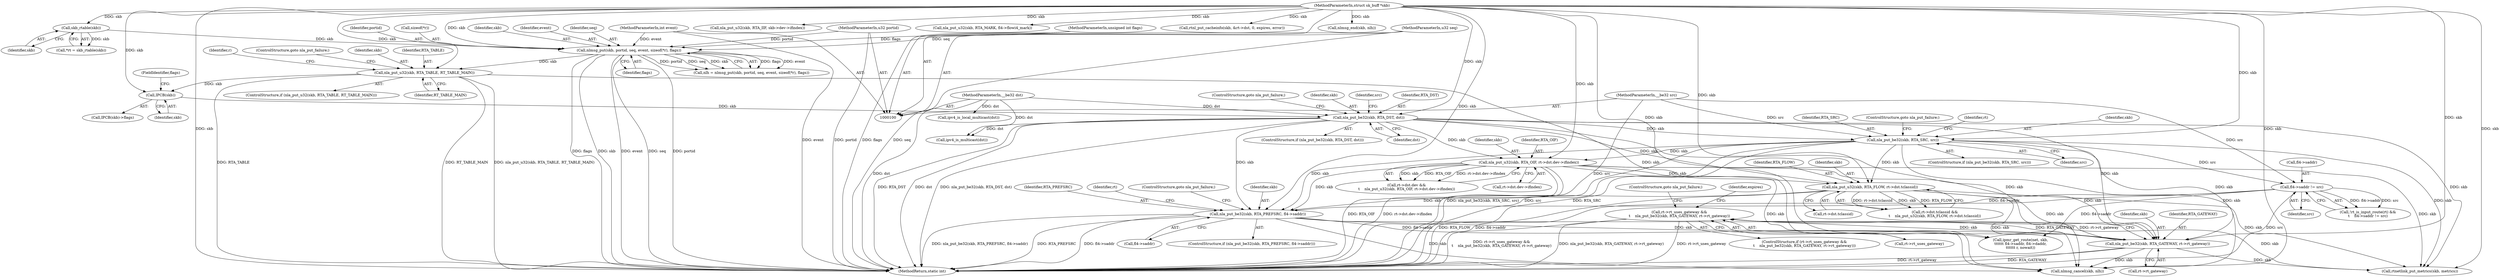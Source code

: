 digraph "0_linux_df4d92549f23e1c037e83323aff58a21b3de7fe0_1@pointer" {
"1000305" [label="(Call,rt->rt_uses_gateway &&\n\t    nla_put_be32(skb, RTA_GATEWAY, rt->rt_gateway))"];
"1000309" [label="(Call,nla_put_be32(skb, RTA_GATEWAY, rt->rt_gateway))"];
"1000258" [label="(Call,nla_put_u32(skb, RTA_OIF, rt->dst.dev->ifindex))"];
"1000232" [label="(Call,nla_put_be32(skb, RTA_DST, dst))"];
"1000222" [label="(Call,IPCB(skb))"];
"1000175" [label="(Call,nla_put_u32(skb, RTA_TABLE, RT_TABLE_MAIN))"];
"1000127" [label="(Call,nlmsg_put(skb, portid, seq, event, sizeof(*r), flags))"];
"1000115" [label="(Call,skb_rtable(skb))"];
"1000105" [label="(MethodParameterIn,struct sk_buff *skb)"];
"1000106" [label="(MethodParameterIn,u32 portid)"];
"1000107" [label="(MethodParameterIn,u32 seq)"];
"1000108" [label="(MethodParameterIn,int event)"];
"1000110" [label="(MethodParameterIn,unsigned int flags)"];
"1000102" [label="(MethodParameterIn,__be32 dst)"];
"1000246" [label="(Call,nla_put_be32(skb, RTA_SRC, src))"];
"1000103" [label="(MethodParameterIn,__be32 src)"];
"1000297" [label="(Call,nla_put_be32(skb, RTA_PREFSRC, fl4->saddr))"];
"1000276" [label="(Call,nla_put_u32(skb, RTA_FLOW, rt->dst.tclassid))"];
"1000290" [label="(Call,fl4->saddr != src)"];
"1000410" [label="(Call,ipmr_get_route(net, skb,\n\t\t\t\t\t\t fl4->saddr, fl4->daddr,\n\t\t\t\t\t\t r, nowait))"];
"1000296" [label="(ControlStructure,if (nla_put_be32(skb, RTA_PREFSRC, fl4->saddr)))"];
"1000236" [label="(ControlStructure,goto nla_put_failure;)"];
"1000175" [label="(Call,nla_put_u32(skb, RTA_TABLE, RT_TABLE_MAIN))"];
"1000249" [label="(Identifier,src)"];
"1000222" [label="(Call,IPCB(skb))"];
"1000116" [label="(Identifier,skb)"];
"1000450" [label="(Call,nla_put_u32(skb, RTA_IIF, skb->dev->ifindex))"];
"1000305" [label="(Call,rt->rt_uses_gateway &&\n\t    nla_put_be32(skb, RTA_GATEWAY, rt->rt_gateway))"];
"1000105" [label="(MethodParameterIn,struct sk_buff *skb)"];
"1000307" [label="(Identifier,rt)"];
"1000270" [label="(Call,rt->dst.tclassid &&\n\t    nla_put_u32(skb, RTA_FLOW, rt->dst.tclassid))"];
"1000176" [label="(Identifier,skb)"];
"1000128" [label="(Identifier,skb)"];
"1000255" [label="(Identifier,rt)"];
"1000298" [label="(Identifier,skb)"];
"1000309" [label="(Call,nla_put_be32(skb, RTA_GATEWAY, rt->rt_gateway))"];
"1000300" [label="(Call,fl4->saddr)"];
"1000303" [label="(ControlStructure,goto nla_put_failure;)"];
"1000367" [label="(Call,rtnetlink_put_metrics(skb, metrics))"];
"1000315" [label="(ControlStructure,goto nla_put_failure;)"];
"1000231" [label="(ControlStructure,if (nla_put_be32(skb, RTA_DST, dst)))"];
"1000401" [label="(Call,ipv4_is_local_multicast(dst))"];
"1000235" [label="(Identifier,dst)"];
"1000233" [label="(Identifier,skb)"];
"1000177" [label="(Identifier,RTA_TABLE)"];
"1000246" [label="(Call,nla_put_be32(skb, RTA_SRC, src))"];
"1000110" [label="(MethodParameterIn,unsigned int flags)"];
"1000247" [label="(Identifier,skb)"];
"1000131" [label="(Identifier,event)"];
"1000278" [label="(Identifier,RTA_FLOW)"];
"1000276" [label="(Call,nla_put_u32(skb, RTA_FLOW, rt->dst.tclassid))"];
"1000377" [label="(Call,nla_put_u32(skb, RTA_MARK, fl4->flowi4_mark))"];
"1000260" [label="(Identifier,RTA_OIF)"];
"1000102" [label="(MethodParameterIn,__be32 dst)"];
"1000130" [label="(Identifier,seq)"];
"1000248" [label="(Identifier,RTA_SRC)"];
"1000103" [label="(MethodParameterIn,__be32 src)"];
"1000221" [label="(Call,IPCB(skb)->flags)"];
"1000483" [label="(MethodReturn,static int)"];
"1000258" [label="(Call,nla_put_u32(skb, RTA_OIF, rt->dst.dev->ifindex))"];
"1000312" [label="(Call,rt->rt_gateway)"];
"1000174" [label="(ControlStructure,if (nla_put_u32(skb, RTA_TABLE, RT_TABLE_MAIN)))"];
"1000135" [label="(Identifier,flags)"];
"1000107" [label="(MethodParameterIn,u32 seq)"];
"1000317" [label="(Identifier,expires)"];
"1000461" [label="(Call,rtnl_put_cacheinfo(skb, &rt->dst, 0, expires, error))"];
"1000245" [label="(ControlStructure,if (nla_put_be32(skb, RTA_SRC, src)))"];
"1000311" [label="(Identifier,RTA_GATEWAY)"];
"1000477" [label="(Call,nlmsg_cancel(skb, nlh))"];
"1000473" [label="(Call,nlmsg_end(skb, nlh))"];
"1000125" [label="(Call,nlh = nlmsg_put(skb, portid, seq, event, sizeof(*r), flags))"];
"1000310" [label="(Identifier,skb)"];
"1000182" [label="(Identifier,r)"];
"1000223" [label="(Identifier,skb)"];
"1000304" [label="(ControlStructure,if (rt->rt_uses_gateway &&\n\t    nla_put_be32(skb, RTA_GATEWAY, rt->rt_gateway)))"];
"1000179" [label="(ControlStructure,goto nla_put_failure;)"];
"1000397" [label="(Call,ipv4_is_multicast(dst))"];
"1000299" [label="(Identifier,RTA_PREFSRC)"];
"1000277" [label="(Identifier,skb)"];
"1000250" [label="(ControlStructure,goto nla_put_failure;)"];
"1000238" [label="(Identifier,src)"];
"1000297" [label="(Call,nla_put_be32(skb, RTA_PREFSRC, fl4->saddr))"];
"1000279" [label="(Call,rt->dst.tclassid)"];
"1000113" [label="(Call,*rt = skb_rtable(skb))"];
"1000178" [label="(Identifier,RT_TABLE_MAIN)"];
"1000234" [label="(Identifier,RTA_DST)"];
"1000108" [label="(MethodParameterIn,int event)"];
"1000232" [label="(Call,nla_put_be32(skb, RTA_DST, dst))"];
"1000115" [label="(Call,skb_rtable(skb))"];
"1000106" [label="(MethodParameterIn,u32 portid)"];
"1000286" [label="(Call,!rt_is_input_route(rt) &&\n\t    fl4->saddr != src)"];
"1000291" [label="(Call,fl4->saddr)"];
"1000127" [label="(Call,nlmsg_put(skb, portid, seq, event, sizeof(*r), flags))"];
"1000306" [label="(Call,rt->rt_uses_gateway)"];
"1000259" [label="(Identifier,skb)"];
"1000129" [label="(Identifier,portid)"];
"1000290" [label="(Call,fl4->saddr != src)"];
"1000224" [label="(FieldIdentifier,flags)"];
"1000294" [label="(Identifier,src)"];
"1000252" [label="(Call,rt->dst.dev &&\n\t    nla_put_u32(skb, RTA_OIF, rt->dst.dev->ifindex))"];
"1000132" [label="(Call,sizeof(*r))"];
"1000261" [label="(Call,rt->dst.dev->ifindex)"];
"1000305" -> "1000304"  [label="AST: "];
"1000305" -> "1000306"  [label="CFG: "];
"1000305" -> "1000309"  [label="CFG: "];
"1000306" -> "1000305"  [label="AST: "];
"1000309" -> "1000305"  [label="AST: "];
"1000315" -> "1000305"  [label="CFG: "];
"1000317" -> "1000305"  [label="CFG: "];
"1000305" -> "1000483"  [label="DDG: nla_put_be32(skb, RTA_GATEWAY, rt->rt_gateway)"];
"1000305" -> "1000483"  [label="DDG: rt->rt_uses_gateway &&\n\t    nla_put_be32(skb, RTA_GATEWAY, rt->rt_gateway)"];
"1000305" -> "1000483"  [label="DDG: rt->rt_uses_gateway"];
"1000309" -> "1000305"  [label="DDG: skb"];
"1000309" -> "1000305"  [label="DDG: RTA_GATEWAY"];
"1000309" -> "1000305"  [label="DDG: rt->rt_gateway"];
"1000309" -> "1000312"  [label="CFG: "];
"1000310" -> "1000309"  [label="AST: "];
"1000311" -> "1000309"  [label="AST: "];
"1000312" -> "1000309"  [label="AST: "];
"1000309" -> "1000483"  [label="DDG: rt->rt_gateway"];
"1000309" -> "1000483"  [label="DDG: RTA_GATEWAY"];
"1000258" -> "1000309"  [label="DDG: skb"];
"1000297" -> "1000309"  [label="DDG: skb"];
"1000232" -> "1000309"  [label="DDG: skb"];
"1000276" -> "1000309"  [label="DDG: skb"];
"1000246" -> "1000309"  [label="DDG: skb"];
"1000105" -> "1000309"  [label="DDG: skb"];
"1000309" -> "1000367"  [label="DDG: skb"];
"1000309" -> "1000477"  [label="DDG: skb"];
"1000258" -> "1000252"  [label="AST: "];
"1000258" -> "1000261"  [label="CFG: "];
"1000259" -> "1000258"  [label="AST: "];
"1000260" -> "1000258"  [label="AST: "];
"1000261" -> "1000258"  [label="AST: "];
"1000252" -> "1000258"  [label="CFG: "];
"1000258" -> "1000483"  [label="DDG: RTA_OIF"];
"1000258" -> "1000483"  [label="DDG: rt->dst.dev->ifindex"];
"1000258" -> "1000252"  [label="DDG: skb"];
"1000258" -> "1000252"  [label="DDG: RTA_OIF"];
"1000258" -> "1000252"  [label="DDG: rt->dst.dev->ifindex"];
"1000232" -> "1000258"  [label="DDG: skb"];
"1000246" -> "1000258"  [label="DDG: skb"];
"1000105" -> "1000258"  [label="DDG: skb"];
"1000258" -> "1000276"  [label="DDG: skb"];
"1000258" -> "1000297"  [label="DDG: skb"];
"1000258" -> "1000367"  [label="DDG: skb"];
"1000258" -> "1000477"  [label="DDG: skb"];
"1000232" -> "1000231"  [label="AST: "];
"1000232" -> "1000235"  [label="CFG: "];
"1000233" -> "1000232"  [label="AST: "];
"1000234" -> "1000232"  [label="AST: "];
"1000235" -> "1000232"  [label="AST: "];
"1000236" -> "1000232"  [label="CFG: "];
"1000238" -> "1000232"  [label="CFG: "];
"1000232" -> "1000483"  [label="DDG: dst"];
"1000232" -> "1000483"  [label="DDG: nla_put_be32(skb, RTA_DST, dst)"];
"1000232" -> "1000483"  [label="DDG: RTA_DST"];
"1000222" -> "1000232"  [label="DDG: skb"];
"1000105" -> "1000232"  [label="DDG: skb"];
"1000102" -> "1000232"  [label="DDG: dst"];
"1000232" -> "1000246"  [label="DDG: skb"];
"1000232" -> "1000276"  [label="DDG: skb"];
"1000232" -> "1000297"  [label="DDG: skb"];
"1000232" -> "1000367"  [label="DDG: skb"];
"1000232" -> "1000397"  [label="DDG: dst"];
"1000232" -> "1000477"  [label="DDG: skb"];
"1000222" -> "1000221"  [label="AST: "];
"1000222" -> "1000223"  [label="CFG: "];
"1000223" -> "1000222"  [label="AST: "];
"1000224" -> "1000222"  [label="CFG: "];
"1000175" -> "1000222"  [label="DDG: skb"];
"1000105" -> "1000222"  [label="DDG: skb"];
"1000175" -> "1000174"  [label="AST: "];
"1000175" -> "1000178"  [label="CFG: "];
"1000176" -> "1000175"  [label="AST: "];
"1000177" -> "1000175"  [label="AST: "];
"1000178" -> "1000175"  [label="AST: "];
"1000179" -> "1000175"  [label="CFG: "];
"1000182" -> "1000175"  [label="CFG: "];
"1000175" -> "1000483"  [label="DDG: RT_TABLE_MAIN"];
"1000175" -> "1000483"  [label="DDG: RTA_TABLE"];
"1000175" -> "1000483"  [label="DDG: nla_put_u32(skb, RTA_TABLE, RT_TABLE_MAIN)"];
"1000127" -> "1000175"  [label="DDG: skb"];
"1000105" -> "1000175"  [label="DDG: skb"];
"1000175" -> "1000477"  [label="DDG: skb"];
"1000127" -> "1000125"  [label="AST: "];
"1000127" -> "1000135"  [label="CFG: "];
"1000128" -> "1000127"  [label="AST: "];
"1000129" -> "1000127"  [label="AST: "];
"1000130" -> "1000127"  [label="AST: "];
"1000131" -> "1000127"  [label="AST: "];
"1000132" -> "1000127"  [label="AST: "];
"1000135" -> "1000127"  [label="AST: "];
"1000125" -> "1000127"  [label="CFG: "];
"1000127" -> "1000483"  [label="DDG: seq"];
"1000127" -> "1000483"  [label="DDG: portid"];
"1000127" -> "1000483"  [label="DDG: flags"];
"1000127" -> "1000483"  [label="DDG: skb"];
"1000127" -> "1000483"  [label="DDG: event"];
"1000127" -> "1000125"  [label="DDG: flags"];
"1000127" -> "1000125"  [label="DDG: event"];
"1000127" -> "1000125"  [label="DDG: portid"];
"1000127" -> "1000125"  [label="DDG: seq"];
"1000127" -> "1000125"  [label="DDG: skb"];
"1000115" -> "1000127"  [label="DDG: skb"];
"1000105" -> "1000127"  [label="DDG: skb"];
"1000106" -> "1000127"  [label="DDG: portid"];
"1000107" -> "1000127"  [label="DDG: seq"];
"1000108" -> "1000127"  [label="DDG: event"];
"1000110" -> "1000127"  [label="DDG: flags"];
"1000115" -> "1000113"  [label="AST: "];
"1000115" -> "1000116"  [label="CFG: "];
"1000116" -> "1000115"  [label="AST: "];
"1000113" -> "1000115"  [label="CFG: "];
"1000115" -> "1000113"  [label="DDG: skb"];
"1000105" -> "1000115"  [label="DDG: skb"];
"1000105" -> "1000100"  [label="AST: "];
"1000105" -> "1000483"  [label="DDG: skb"];
"1000105" -> "1000246"  [label="DDG: skb"];
"1000105" -> "1000276"  [label="DDG: skb"];
"1000105" -> "1000297"  [label="DDG: skb"];
"1000105" -> "1000367"  [label="DDG: skb"];
"1000105" -> "1000377"  [label="DDG: skb"];
"1000105" -> "1000410"  [label="DDG: skb"];
"1000105" -> "1000450"  [label="DDG: skb"];
"1000105" -> "1000461"  [label="DDG: skb"];
"1000105" -> "1000473"  [label="DDG: skb"];
"1000105" -> "1000477"  [label="DDG: skb"];
"1000106" -> "1000100"  [label="AST: "];
"1000106" -> "1000483"  [label="DDG: portid"];
"1000107" -> "1000100"  [label="AST: "];
"1000107" -> "1000483"  [label="DDG: seq"];
"1000108" -> "1000100"  [label="AST: "];
"1000108" -> "1000483"  [label="DDG: event"];
"1000110" -> "1000100"  [label="AST: "];
"1000110" -> "1000483"  [label="DDG: flags"];
"1000102" -> "1000100"  [label="AST: "];
"1000102" -> "1000483"  [label="DDG: dst"];
"1000102" -> "1000397"  [label="DDG: dst"];
"1000102" -> "1000401"  [label="DDG: dst"];
"1000246" -> "1000245"  [label="AST: "];
"1000246" -> "1000249"  [label="CFG: "];
"1000247" -> "1000246"  [label="AST: "];
"1000248" -> "1000246"  [label="AST: "];
"1000249" -> "1000246"  [label="AST: "];
"1000250" -> "1000246"  [label="CFG: "];
"1000255" -> "1000246"  [label="CFG: "];
"1000246" -> "1000483"  [label="DDG: RTA_SRC"];
"1000246" -> "1000483"  [label="DDG: nla_put_be32(skb, RTA_SRC, src)"];
"1000246" -> "1000483"  [label="DDG: src"];
"1000103" -> "1000246"  [label="DDG: src"];
"1000246" -> "1000276"  [label="DDG: skb"];
"1000246" -> "1000290"  [label="DDG: src"];
"1000246" -> "1000297"  [label="DDG: skb"];
"1000246" -> "1000367"  [label="DDG: skb"];
"1000246" -> "1000477"  [label="DDG: skb"];
"1000103" -> "1000100"  [label="AST: "];
"1000103" -> "1000483"  [label="DDG: src"];
"1000103" -> "1000290"  [label="DDG: src"];
"1000297" -> "1000296"  [label="AST: "];
"1000297" -> "1000300"  [label="CFG: "];
"1000298" -> "1000297"  [label="AST: "];
"1000299" -> "1000297"  [label="AST: "];
"1000300" -> "1000297"  [label="AST: "];
"1000303" -> "1000297"  [label="CFG: "];
"1000307" -> "1000297"  [label="CFG: "];
"1000297" -> "1000483"  [label="DDG: nla_put_be32(skb, RTA_PREFSRC, fl4->saddr)"];
"1000297" -> "1000483"  [label="DDG: RTA_PREFSRC"];
"1000297" -> "1000483"  [label="DDG: fl4->saddr"];
"1000276" -> "1000297"  [label="DDG: skb"];
"1000290" -> "1000297"  [label="DDG: fl4->saddr"];
"1000297" -> "1000367"  [label="DDG: skb"];
"1000297" -> "1000410"  [label="DDG: fl4->saddr"];
"1000297" -> "1000477"  [label="DDG: skb"];
"1000276" -> "1000270"  [label="AST: "];
"1000276" -> "1000279"  [label="CFG: "];
"1000277" -> "1000276"  [label="AST: "];
"1000278" -> "1000276"  [label="AST: "];
"1000279" -> "1000276"  [label="AST: "];
"1000270" -> "1000276"  [label="CFG: "];
"1000276" -> "1000483"  [label="DDG: RTA_FLOW"];
"1000276" -> "1000270"  [label="DDG: rt->dst.tclassid"];
"1000276" -> "1000270"  [label="DDG: skb"];
"1000276" -> "1000270"  [label="DDG: RTA_FLOW"];
"1000276" -> "1000367"  [label="DDG: skb"];
"1000276" -> "1000477"  [label="DDG: skb"];
"1000290" -> "1000286"  [label="AST: "];
"1000290" -> "1000294"  [label="CFG: "];
"1000291" -> "1000290"  [label="AST: "];
"1000294" -> "1000290"  [label="AST: "];
"1000286" -> "1000290"  [label="CFG: "];
"1000290" -> "1000483"  [label="DDG: fl4->saddr"];
"1000290" -> "1000483"  [label="DDG: src"];
"1000290" -> "1000286"  [label="DDG: fl4->saddr"];
"1000290" -> "1000286"  [label="DDG: src"];
"1000290" -> "1000410"  [label="DDG: fl4->saddr"];
}
